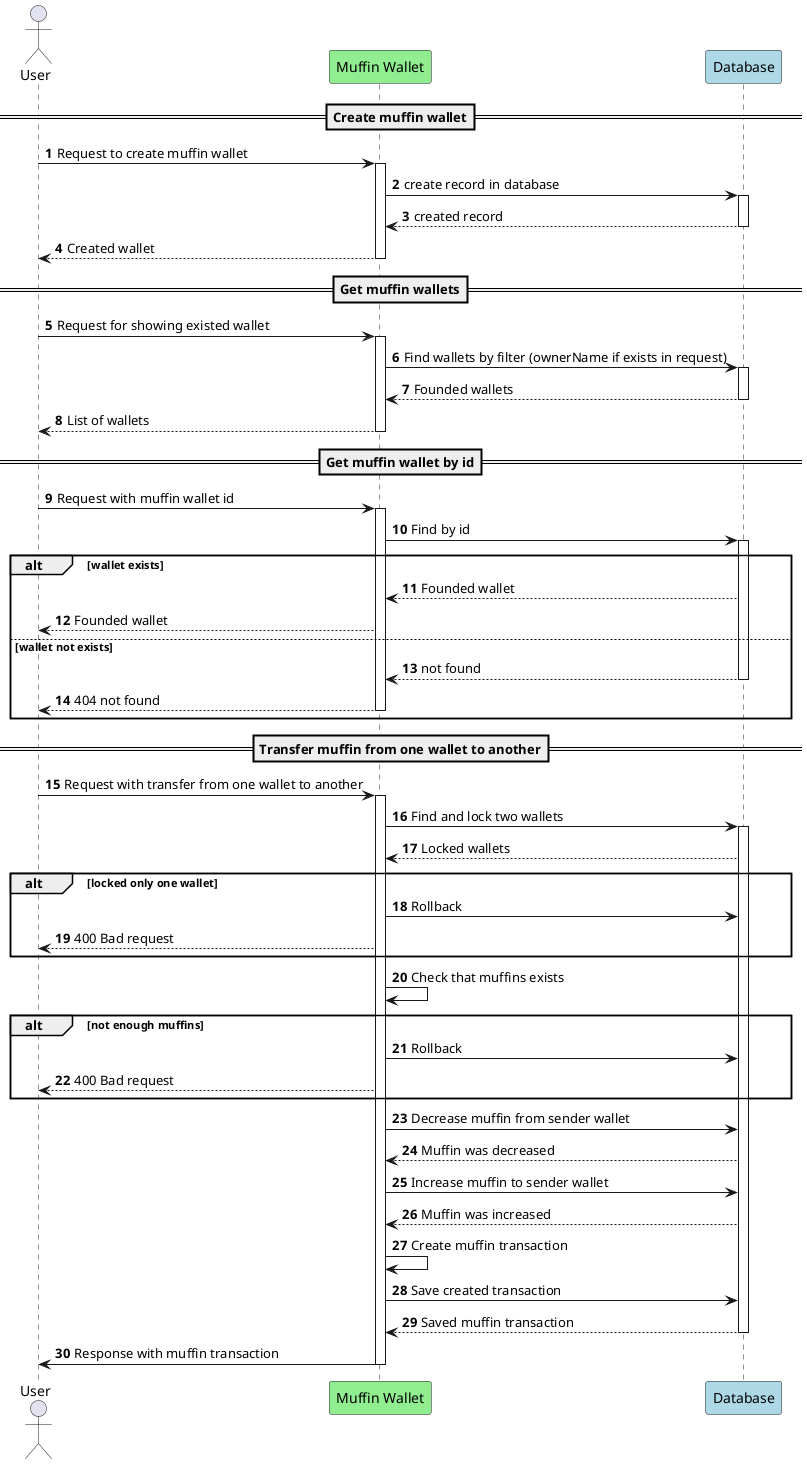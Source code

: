 @startuml
autonumber
actor User as user
participant "Muffin Wallet" as wallet #lightgreen
participant "Database" as db #lightblue

==Create muffin wallet==
user -> wallet: Request to create muffin wallet
activate wallet
wallet -> db: create record in database
activate db
wallet <-- db: created record
deactivate db
user <-- wallet: Created wallet
deactivate wallet

==Get muffin wallets==
user -> wallet: Request for showing existed wallet
activate wallet
wallet -> db: Find wallets by filter (ownerName if exists in request)
activate db
wallet <-- db: Founded wallets
deactivate db
user <-- wallet: List of wallets
deactivate wallet

==Get muffin wallet by id==
user -> wallet: Request with muffin wallet id
activate wallet
wallet -> db: Find by id
activate db
alt wallet exists
    wallet <-- db: Founded wallet
    user <-- wallet: Founded wallet
else wallet not exists
    wallet <-- db: not found
    deactivate db
    user <-- wallet: 404 not found
    deactivate wallet
end

==Transfer muffin from one wallet to another==
user -> wallet: Request with transfer from one wallet to another
activate wallet
wallet -> db: Find and lock two wallets
activate db
wallet <-- db: Locked wallets
alt locked only one wallet
    wallet -> db: Rollback
    user <-- wallet: 400 Bad request
end

wallet -> wallet: Check that muffins exists

alt not enough muffins
    wallet -> db: Rollback
    user <-- wallet: 400 Bad request
end

wallet -> db: Decrease muffin from sender wallet
wallet <-- db: Muffin was decreased 

wallet -> db: Increase muffin to sender wallet
wallet <-- db: Muffin was increased 
wallet -> wallet: Create muffin transaction
wallet -> db: Save created transaction
wallet <-- db: Saved muffin transaction
deactivate db
wallet -> user: Response with muffin transaction
deactivate wallet
@enduml